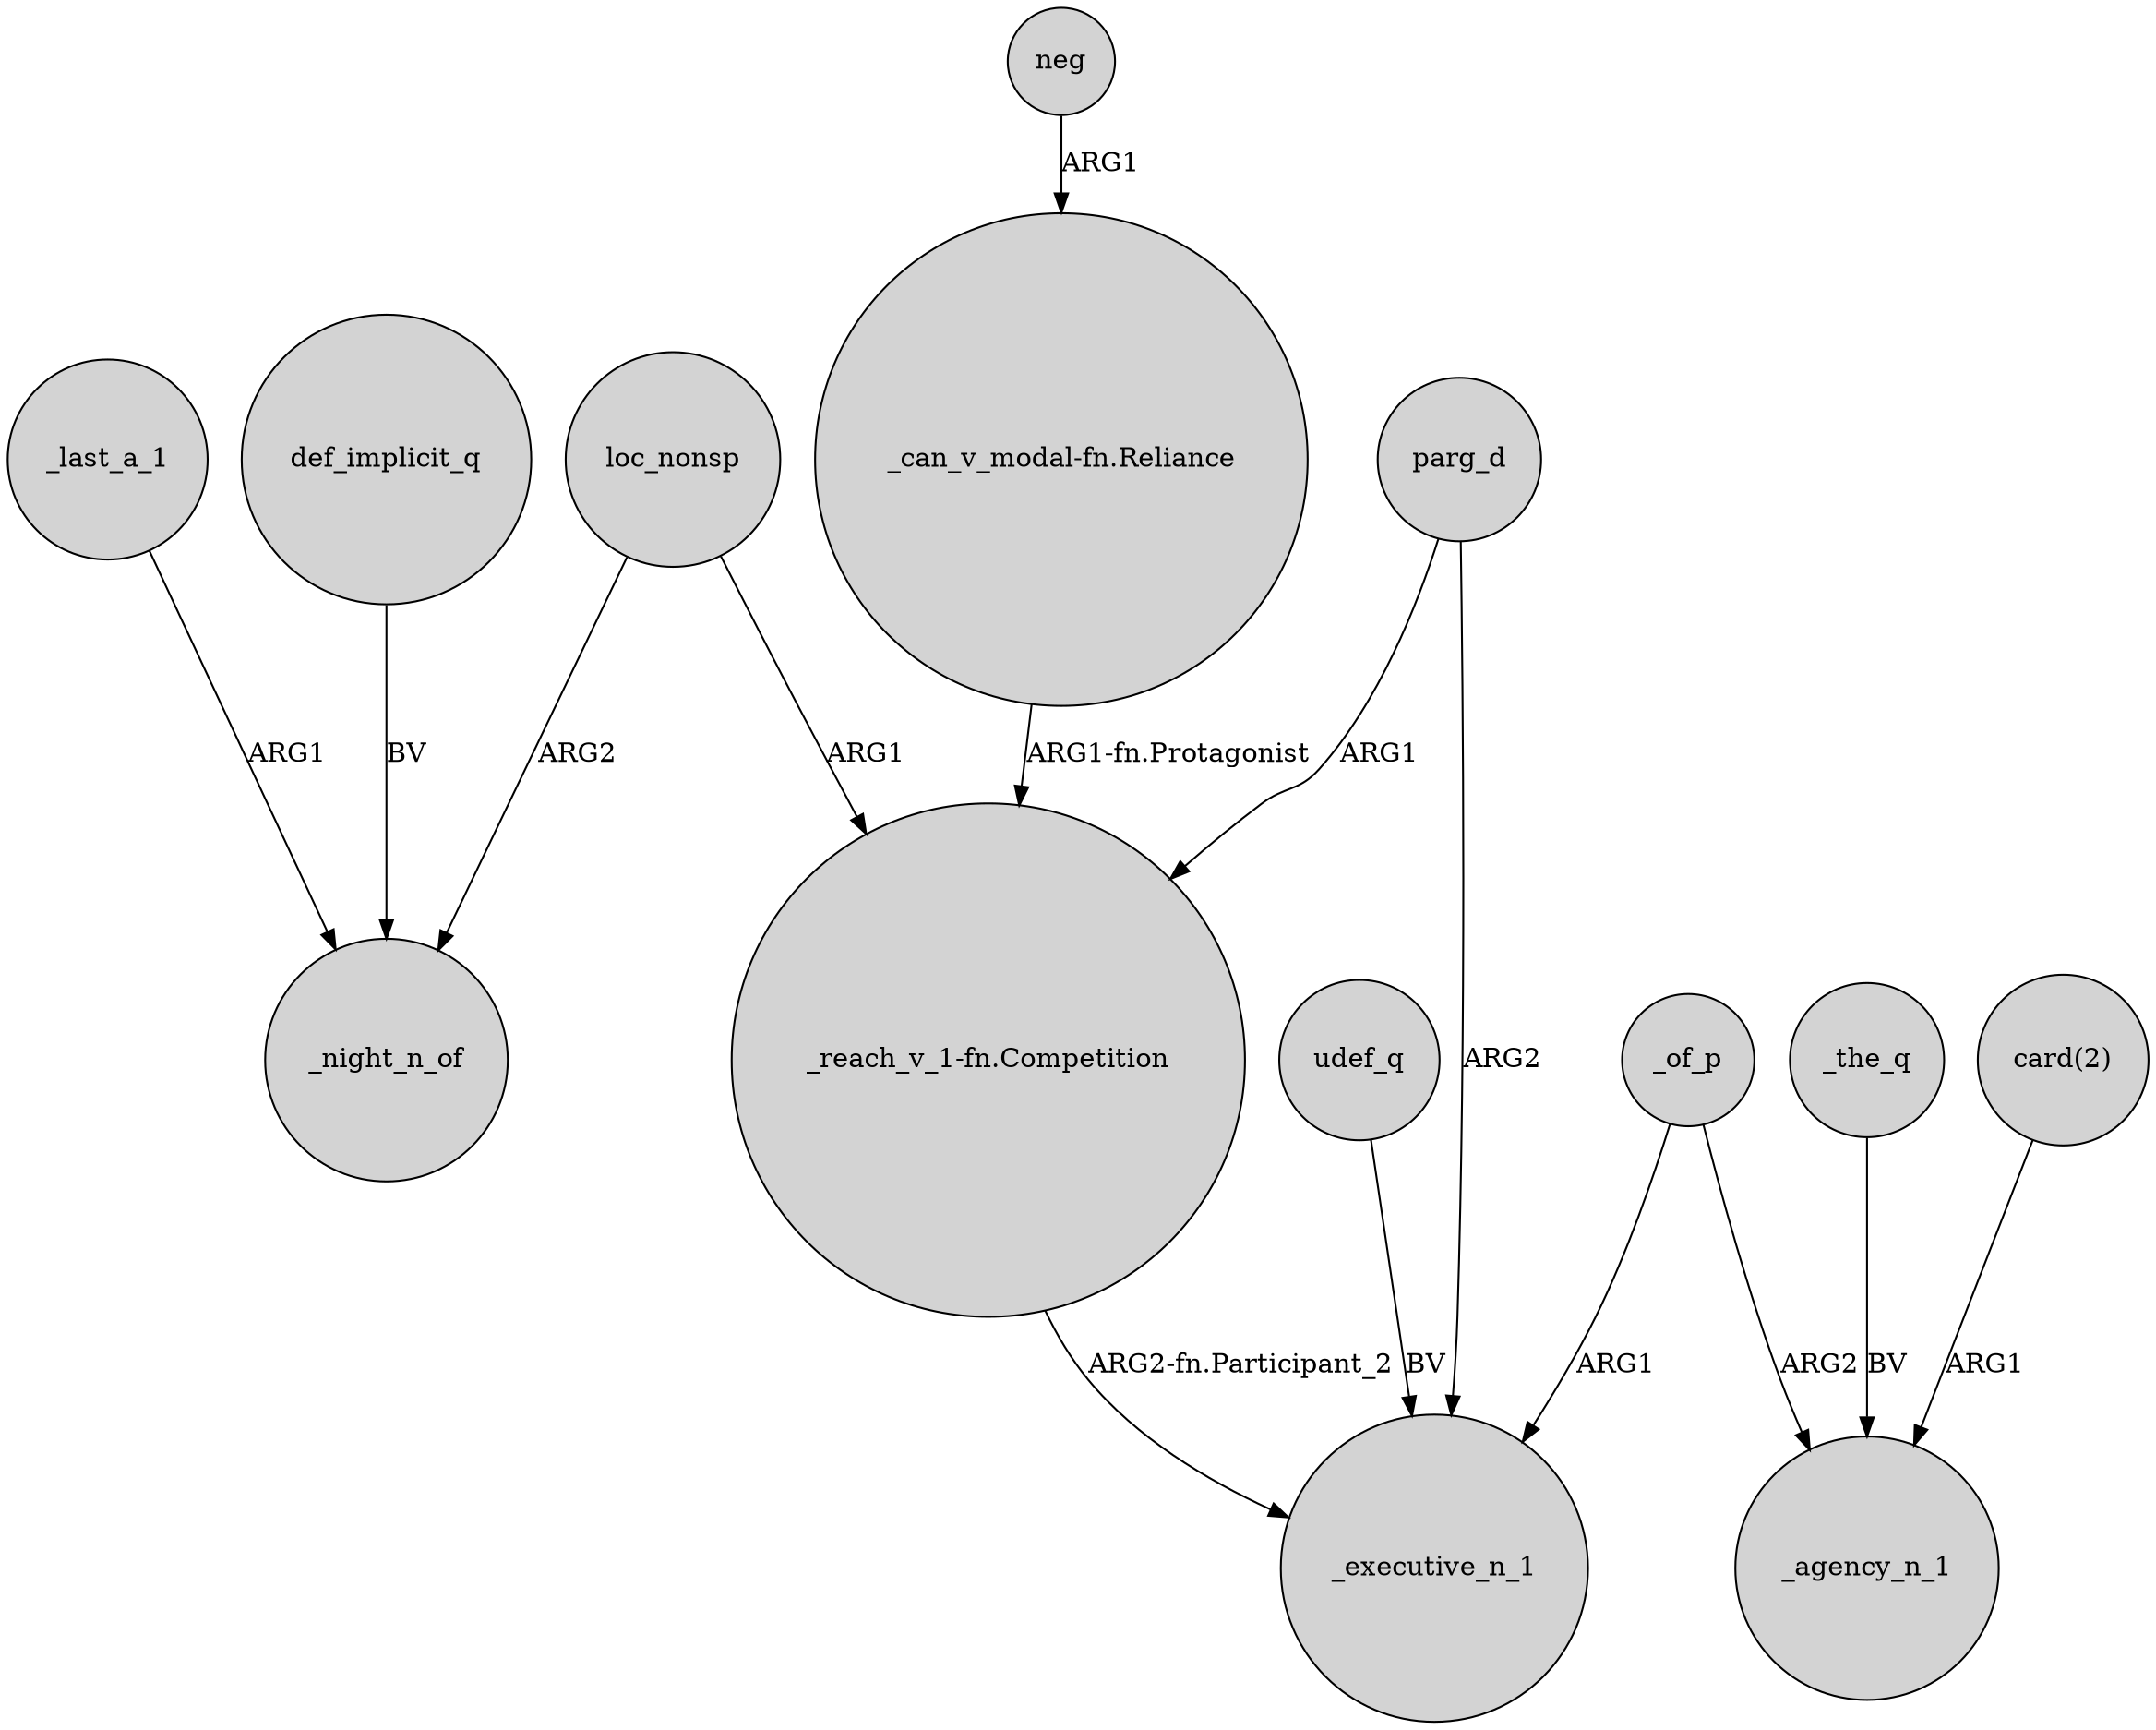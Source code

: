 digraph {
	node [shape=circle style=filled]
	loc_nonsp -> _night_n_of [label=ARG2]
	_the_q -> _agency_n_1 [label=BV]
	neg -> "_can_v_modal-fn.Reliance" [label=ARG1]
	parg_d -> _executive_n_1 [label=ARG2]
	_of_p -> _executive_n_1 [label=ARG1]
	"_reach_v_1-fn.Competition" -> _executive_n_1 [label="ARG2-fn.Participant_2"]
	"_can_v_modal-fn.Reliance" -> "_reach_v_1-fn.Competition" [label="ARG1-fn.Protagonist"]
	_of_p -> _agency_n_1 [label=ARG2]
	def_implicit_q -> _night_n_of [label=BV]
	parg_d -> "_reach_v_1-fn.Competition" [label=ARG1]
	"card(2)" -> _agency_n_1 [label=ARG1]
	udef_q -> _executive_n_1 [label=BV]
	_last_a_1 -> _night_n_of [label=ARG1]
	loc_nonsp -> "_reach_v_1-fn.Competition" [label=ARG1]
}
